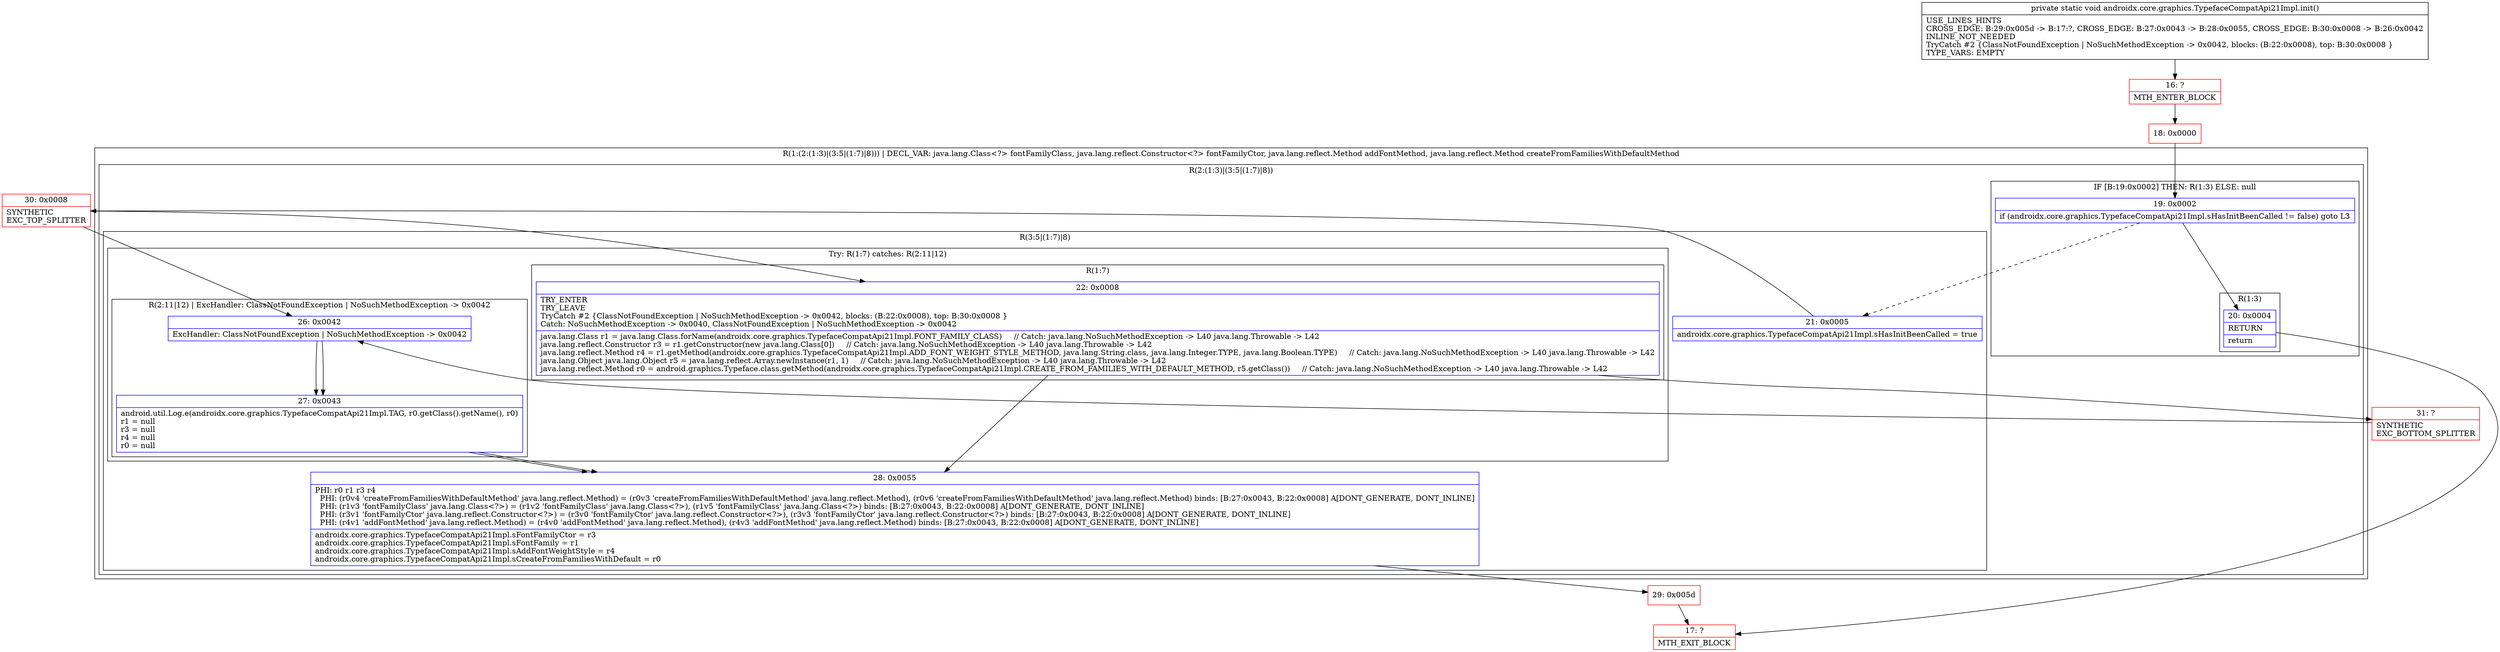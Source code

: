 digraph "CFG forandroidx.core.graphics.TypefaceCompatApi21Impl.init()V" {
subgraph cluster_Region_377931843 {
label = "R(1:(2:(1:3)|(3:5|(1:7)|8))) | DECL_VAR: java.lang.Class\<?\> fontFamilyClass, java.lang.reflect.Constructor\<?\> fontFamilyCtor, java.lang.reflect.Method addFontMethod, java.lang.reflect.Method createFromFamiliesWithDefaultMethod\l";
node [shape=record,color=blue];
subgraph cluster_Region_1797161381 {
label = "R(2:(1:3)|(3:5|(1:7)|8))";
node [shape=record,color=blue];
subgraph cluster_IfRegion_1800931154 {
label = "IF [B:19:0x0002] THEN: R(1:3) ELSE: null";
node [shape=record,color=blue];
Node_19 [shape=record,label="{19\:\ 0x0002|if (androidx.core.graphics.TypefaceCompatApi21Impl.sHasInitBeenCalled != false) goto L3\l}"];
subgraph cluster_Region_546986170 {
label = "R(1:3)";
node [shape=record,color=blue];
Node_20 [shape=record,label="{20\:\ 0x0004|RETURN\l|return\l}"];
}
}
subgraph cluster_Region_16668730 {
label = "R(3:5|(1:7)|8)";
node [shape=record,color=blue];
Node_21 [shape=record,label="{21\:\ 0x0005|androidx.core.graphics.TypefaceCompatApi21Impl.sHasInitBeenCalled = true\l}"];
subgraph cluster_TryCatchRegion_527622697 {
label = "Try: R(1:7) catches: R(2:11|12)";
node [shape=record,color=blue];
subgraph cluster_Region_64810531 {
label = "R(1:7)";
node [shape=record,color=blue];
Node_22 [shape=record,label="{22\:\ 0x0008|TRY_ENTER\lTRY_LEAVE\lTryCatch #2 \{ClassNotFoundException \| NoSuchMethodException \-\> 0x0042, blocks: (B:22:0x0008), top: B:30:0x0008 \}\lCatch: NoSuchMethodException \-\> 0x0040, ClassNotFoundException \| NoSuchMethodException \-\> 0x0042\l|java.lang.Class r1 = java.lang.Class.forName(androidx.core.graphics.TypefaceCompatApi21Impl.FONT_FAMILY_CLASS)     \/\/ Catch: java.lang.NoSuchMethodException \-\> L40 java.lang.Throwable \-\> L42\ljava.lang.reflect.Constructor r3 = r1.getConstructor(new java.lang.Class[0])     \/\/ Catch: java.lang.NoSuchMethodException \-\> L40 java.lang.Throwable \-\> L42\ljava.lang.reflect.Method r4 = r1.getMethod(androidx.core.graphics.TypefaceCompatApi21Impl.ADD_FONT_WEIGHT_STYLE_METHOD, java.lang.String.class, java.lang.Integer.TYPE, java.lang.Boolean.TYPE)     \/\/ Catch: java.lang.NoSuchMethodException \-\> L40 java.lang.Throwable \-\> L42\ljava.lang.Object java.lang.Object r5 = java.lang.reflect.Array.newInstance(r1, 1)     \/\/ Catch: java.lang.NoSuchMethodException \-\> L40 java.lang.Throwable \-\> L42\ljava.lang.reflect.Method r0 = android.graphics.Typeface.class.getMethod(androidx.core.graphics.TypefaceCompatApi21Impl.CREATE_FROM_FAMILIES_WITH_DEFAULT_METHOD, r5.getClass())     \/\/ Catch: java.lang.NoSuchMethodException \-\> L40 java.lang.Throwable \-\> L42\l}"];
}
subgraph cluster_Region_1670657278 {
label = "R(2:11|12) | ExcHandler: ClassNotFoundException \| NoSuchMethodException \-\> 0x0042\l";
node [shape=record,color=blue];
Node_26 [shape=record,label="{26\:\ 0x0042|ExcHandler: ClassNotFoundException \| NoSuchMethodException \-\> 0x0042\l}"];
Node_27 [shape=record,label="{27\:\ 0x0043|android.util.Log.e(androidx.core.graphics.TypefaceCompatApi21Impl.TAG, r0.getClass().getName(), r0)\lr1 = null\lr3 = null\lr4 = null\lr0 = null\l}"];
}
}
Node_28 [shape=record,label="{28\:\ 0x0055|PHI: r0 r1 r3 r4 \l  PHI: (r0v4 'createFromFamiliesWithDefaultMethod' java.lang.reflect.Method) = (r0v3 'createFromFamiliesWithDefaultMethod' java.lang.reflect.Method), (r0v6 'createFromFamiliesWithDefaultMethod' java.lang.reflect.Method) binds: [B:27:0x0043, B:22:0x0008] A[DONT_GENERATE, DONT_INLINE]\l  PHI: (r1v3 'fontFamilyClass' java.lang.Class\<?\>) = (r1v2 'fontFamilyClass' java.lang.Class\<?\>), (r1v5 'fontFamilyClass' java.lang.Class\<?\>) binds: [B:27:0x0043, B:22:0x0008] A[DONT_GENERATE, DONT_INLINE]\l  PHI: (r3v1 'fontFamilyCtor' java.lang.reflect.Constructor\<?\>) = (r3v0 'fontFamilyCtor' java.lang.reflect.Constructor\<?\>), (r3v3 'fontFamilyCtor' java.lang.reflect.Constructor\<?\>) binds: [B:27:0x0043, B:22:0x0008] A[DONT_GENERATE, DONT_INLINE]\l  PHI: (r4v1 'addFontMethod' java.lang.reflect.Method) = (r4v0 'addFontMethod' java.lang.reflect.Method), (r4v3 'addFontMethod' java.lang.reflect.Method) binds: [B:27:0x0043, B:22:0x0008] A[DONT_GENERATE, DONT_INLINE]\l|androidx.core.graphics.TypefaceCompatApi21Impl.sFontFamilyCtor = r3\landroidx.core.graphics.TypefaceCompatApi21Impl.sFontFamily = r1\landroidx.core.graphics.TypefaceCompatApi21Impl.sAddFontWeightStyle = r4\landroidx.core.graphics.TypefaceCompatApi21Impl.sCreateFromFamiliesWithDefault = r0\l}"];
}
}
}
subgraph cluster_Region_1670657278 {
label = "R(2:11|12) | ExcHandler: ClassNotFoundException \| NoSuchMethodException \-\> 0x0042\l";
node [shape=record,color=blue];
Node_26 [shape=record,label="{26\:\ 0x0042|ExcHandler: ClassNotFoundException \| NoSuchMethodException \-\> 0x0042\l}"];
Node_27 [shape=record,label="{27\:\ 0x0043|android.util.Log.e(androidx.core.graphics.TypefaceCompatApi21Impl.TAG, r0.getClass().getName(), r0)\lr1 = null\lr3 = null\lr4 = null\lr0 = null\l}"];
}
Node_16 [shape=record,color=red,label="{16\:\ ?|MTH_ENTER_BLOCK\l}"];
Node_18 [shape=record,color=red,label="{18\:\ 0x0000}"];
Node_17 [shape=record,color=red,label="{17\:\ ?|MTH_EXIT_BLOCK\l}"];
Node_30 [shape=record,color=red,label="{30\:\ 0x0008|SYNTHETIC\lEXC_TOP_SPLITTER\l}"];
Node_29 [shape=record,color=red,label="{29\:\ 0x005d}"];
Node_31 [shape=record,color=red,label="{31\:\ ?|SYNTHETIC\lEXC_BOTTOM_SPLITTER\l}"];
MethodNode[shape=record,label="{private static void androidx.core.graphics.TypefaceCompatApi21Impl.init()  | USE_LINES_HINTS\lCROSS_EDGE: B:29:0x005d \-\> B:17:?, CROSS_EDGE: B:27:0x0043 \-\> B:28:0x0055, CROSS_EDGE: B:30:0x0008 \-\> B:26:0x0042\lINLINE_NOT_NEEDED\lTryCatch #2 \{ClassNotFoundException \| NoSuchMethodException \-\> 0x0042, blocks: (B:22:0x0008), top: B:30:0x0008 \}\lTYPE_VARS: EMPTY\l}"];
MethodNode -> Node_16;Node_19 -> Node_20;
Node_19 -> Node_21[style=dashed];
Node_20 -> Node_17;
Node_21 -> Node_30;
Node_22 -> Node_28;
Node_22 -> Node_31;
Node_26 -> Node_27;
Node_27 -> Node_28;
Node_28 -> Node_29;
Node_26 -> Node_27;
Node_27 -> Node_28;
Node_16 -> Node_18;
Node_18 -> Node_19;
Node_30 -> Node_22;
Node_30 -> Node_26;
Node_29 -> Node_17;
Node_31 -> Node_26;
}

